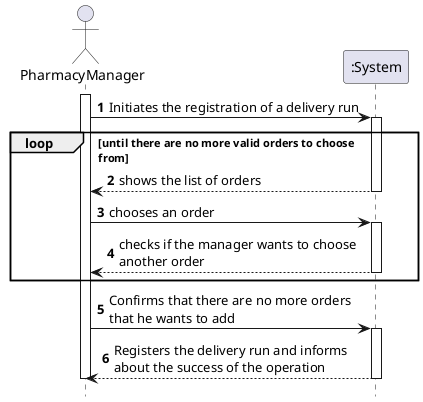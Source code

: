 @startuml
autonumber
hide footbox

actor "PharmacyManager" as U

participant ":System" as SYST

activate U

U -> SYST : Initiates the registration of a delivery run
activate SYST

loop until there are no more valid orders to choose\nfrom
SYST --> U: shows the list of orders

deactivate SYST



U -> SYST : chooses an order
activate SYST
SYST --> U : checks if the manager wants to choose\nanother order
deactivate SYST
end

U -> SYST : Confirms that there are no more orders\nthat he wants to add

activate SYST
SYST --> U : Registers the delivery run and informs\nabout the success of the operation
deactivate SYST



deactivate U

@enduml